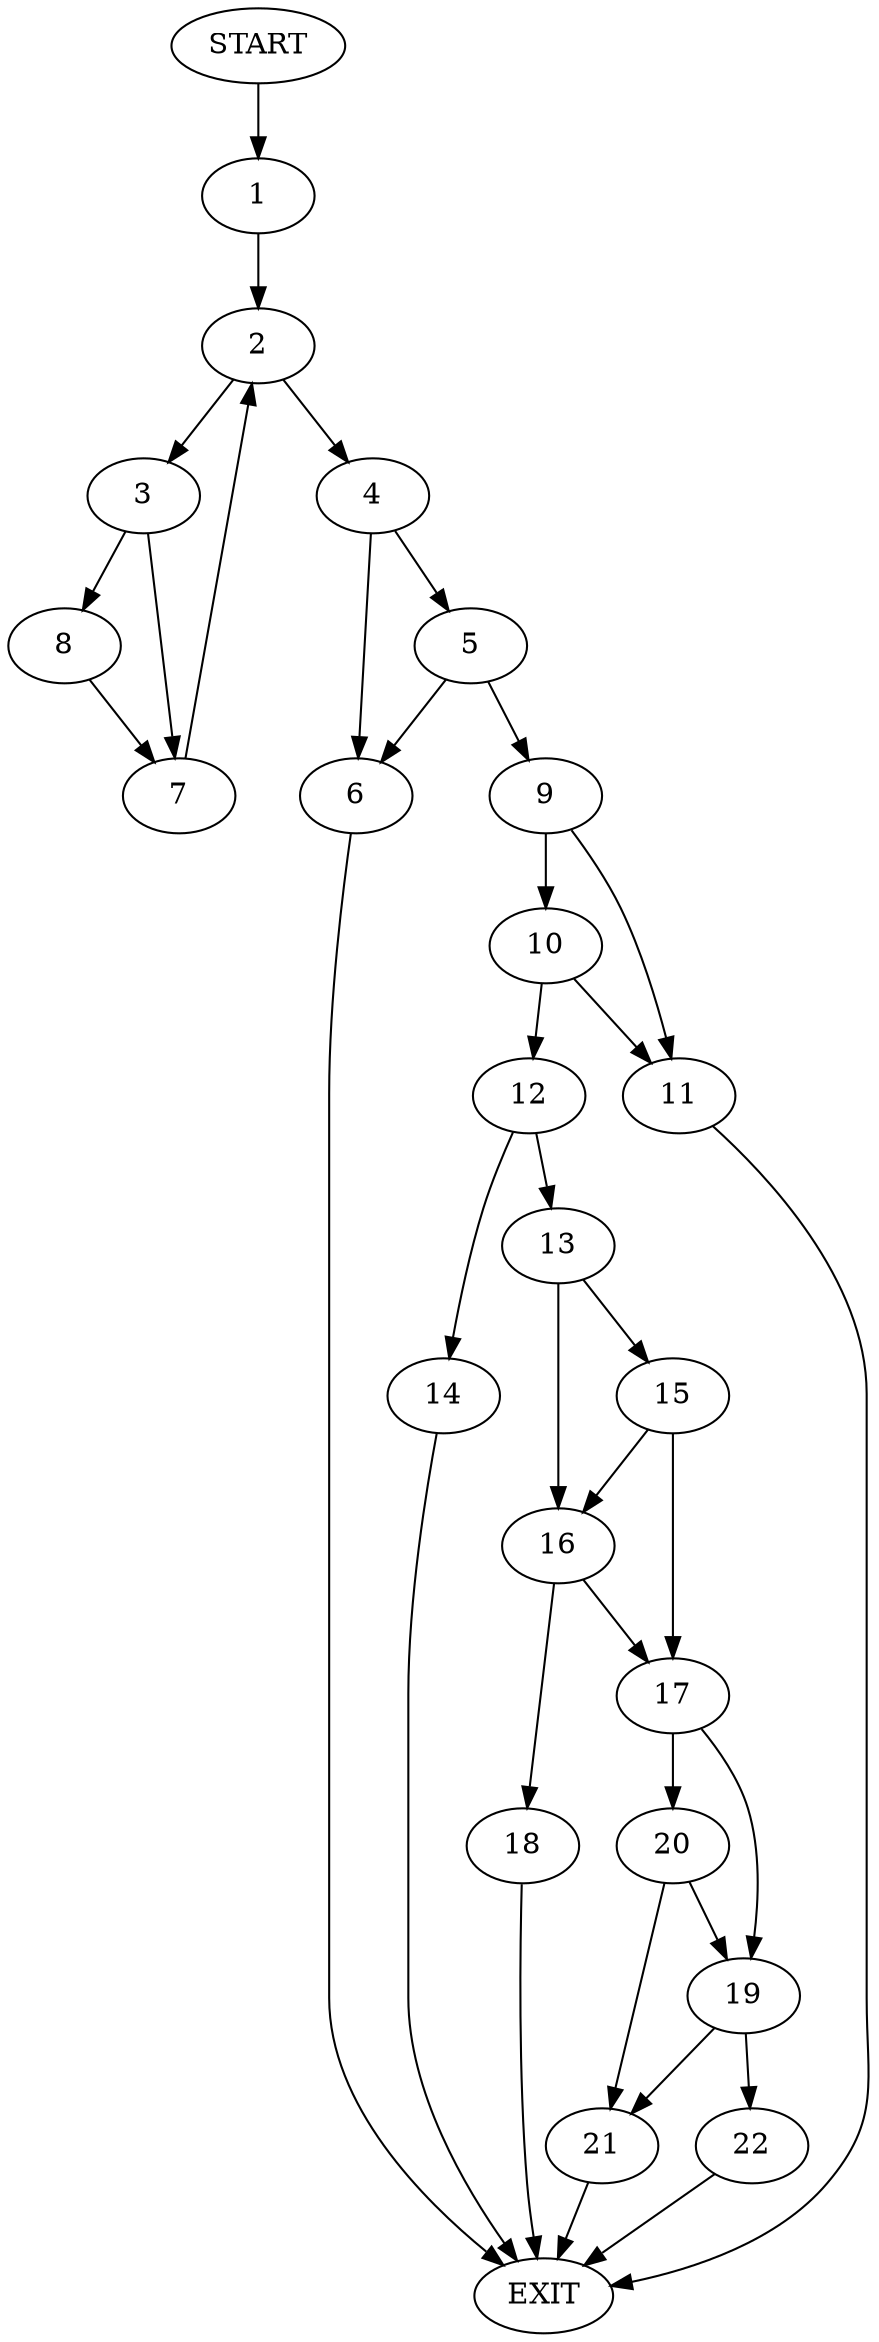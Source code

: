 digraph {
0 [label="START"]
23 [label="EXIT"]
0 -> 1
1 -> 2
2 -> 3
2 -> 4
4 -> 5
4 -> 6
3 -> 7
3 -> 8
7 -> 2
8 -> 7
5 -> 9
5 -> 6
6 -> 23
9 -> 10
9 -> 11
10 -> 12
10 -> 11
11 -> 23
12 -> 13
12 -> 14
13 -> 15
13 -> 16
14 -> 23
15 -> 17
15 -> 16
16 -> 18
16 -> 17
17 -> 19
17 -> 20
18 -> 23
19 -> 21
19 -> 22
20 -> 19
20 -> 21
21 -> 23
22 -> 23
}
